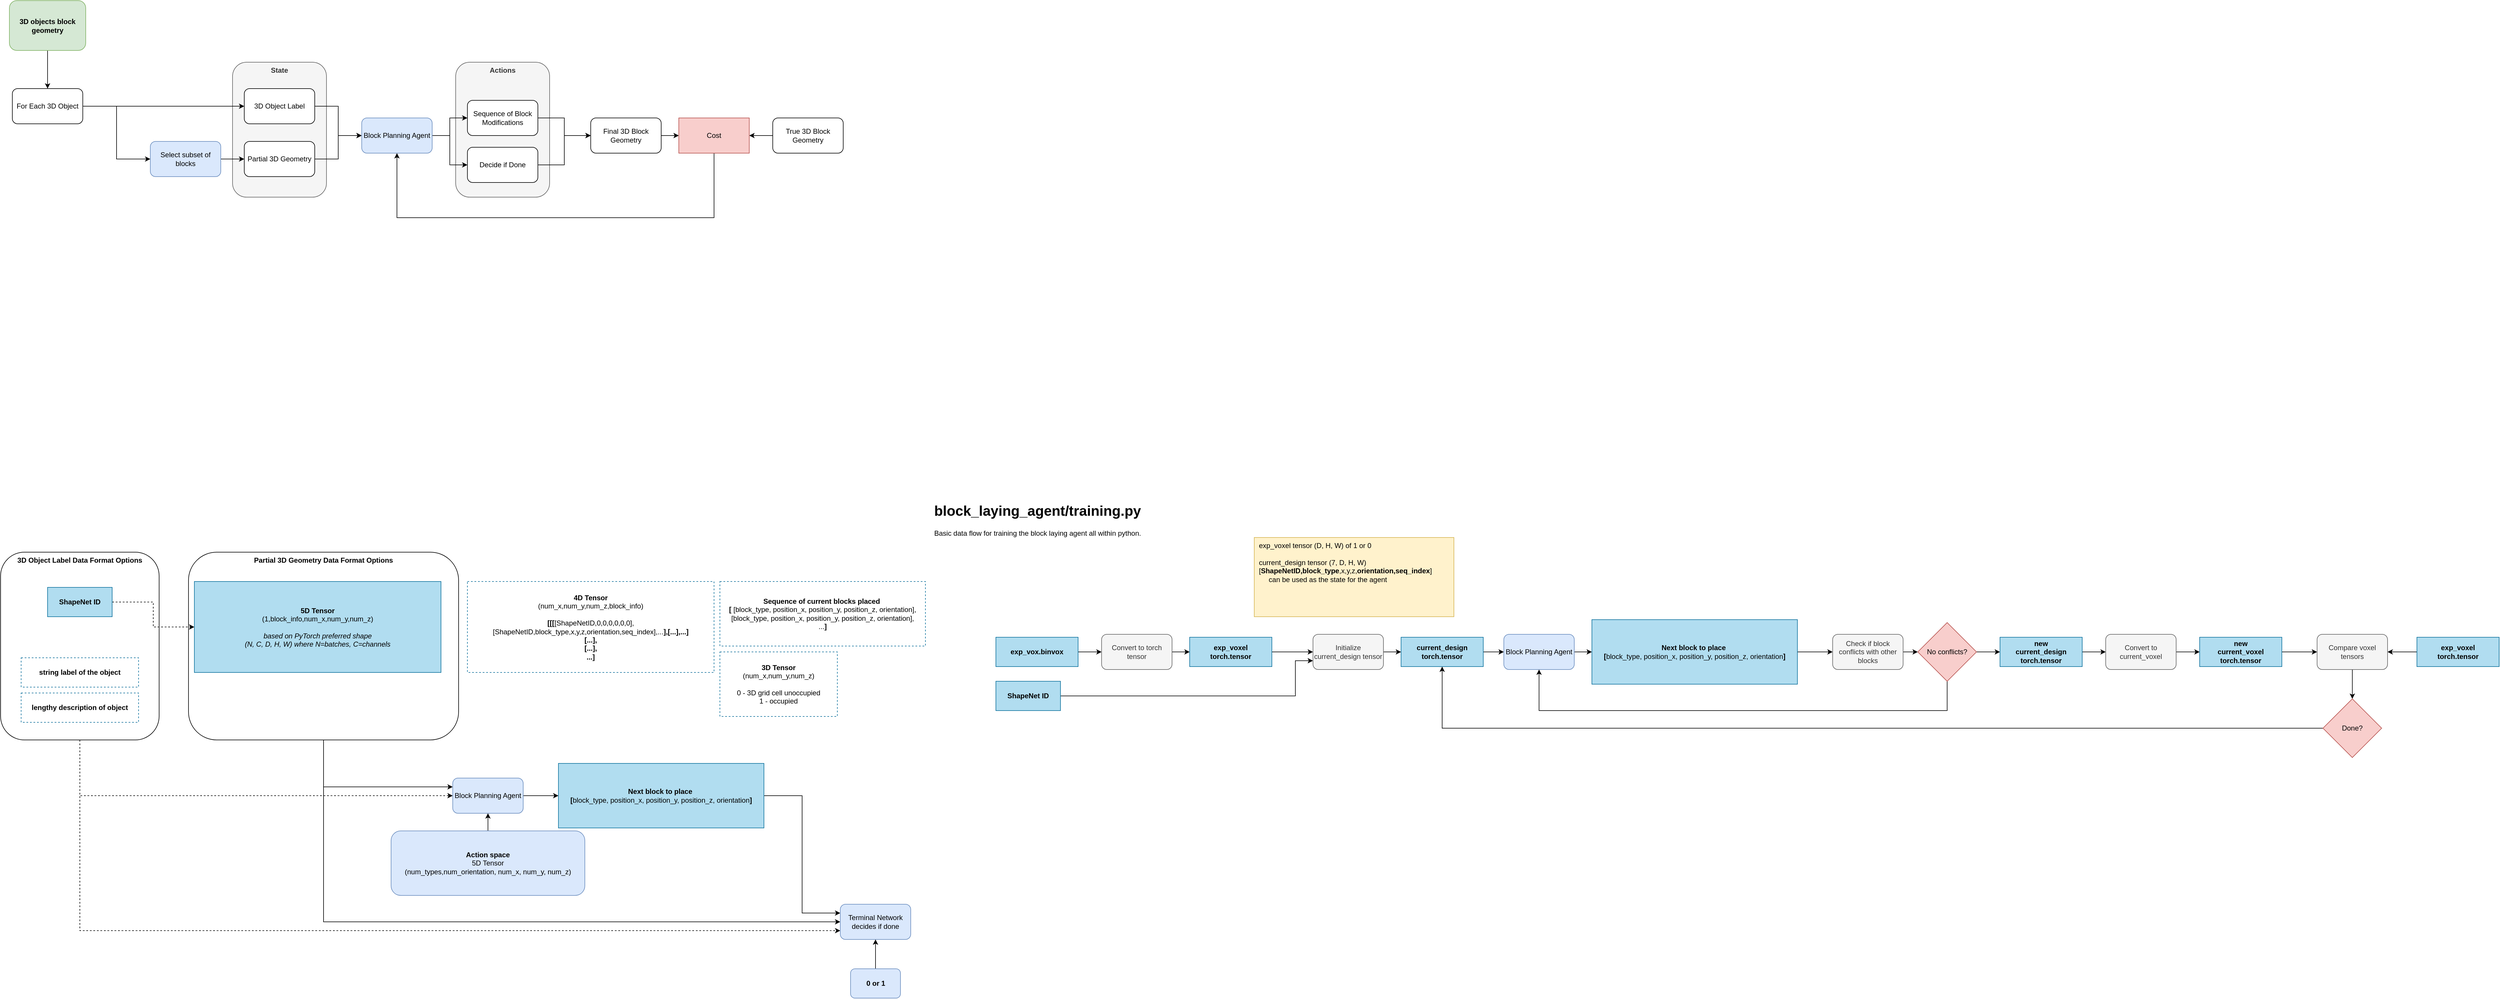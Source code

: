<mxfile version="20.7.4" type="device"><diagram id="EGjF2JkE2Qouqx4IitUG" name="Page-1"><mxGraphModel dx="2168" dy="2144" grid="1" gridSize="10" guides="1" tooltips="1" connect="1" arrows="1" fold="1" page="1" pageScale="1" pageWidth="1600" pageHeight="900" math="0" shadow="0"><root><mxCell id="0"/><mxCell id="1" parent="0"/><mxCell id="ZmiK0YBM-MFfKVnVQpeY-30" value="&lt;b&gt;Actions&lt;/b&gt;" style="rounded=1;whiteSpace=wrap;html=1;strokeColor=#666666;strokeWidth=1;fontFamily=Helvetica;fontSize=12;fontColor=#333333;fillColor=#f5f5f5;verticalAlign=top;" parent="1" vertex="1"><mxGeometry x="800" y="-735" width="160" height="230" as="geometry"/></mxCell><mxCell id="ZmiK0YBM-MFfKVnVQpeY-29" value="&lt;b&gt;State&lt;/b&gt;" style="rounded=1;whiteSpace=wrap;html=1;strokeColor=#666666;strokeWidth=1;fontFamily=Helvetica;fontSize=12;fontColor=#333333;fillColor=#f5f5f5;verticalAlign=top;" parent="1" vertex="1"><mxGeometry x="420" y="-735" width="160" height="230" as="geometry"/></mxCell><mxCell id="ZmiK0YBM-MFfKVnVQpeY-38" style="edgeStyle=orthogonalEdgeStyle;rounded=0;orthogonalLoop=1;jettySize=auto;html=1;entryX=0;entryY=0.25;entryDx=0;entryDy=0;exitX=0.5;exitY=1;exitDx=0;exitDy=0;" parent="1" source="ZmiK0YBM-MFfKVnVQpeY-27" target="ZmiK0YBM-MFfKVnVQpeY-35" edge="1"><mxGeometry relative="1" as="geometry"/></mxCell><mxCell id="ZmiK0YBM-MFfKVnVQpeY-41" style="edgeStyle=orthogonalEdgeStyle;rounded=0;orthogonalLoop=1;jettySize=auto;html=1;entryX=0;entryY=0.5;entryDx=0;entryDy=0;exitX=0.5;exitY=1;exitDx=0;exitDy=0;" parent="1" source="ZmiK0YBM-MFfKVnVQpeY-27" target="ZmiK0YBM-MFfKVnVQpeY-39" edge="1"><mxGeometry relative="1" as="geometry"/></mxCell><mxCell id="ZmiK0YBM-MFfKVnVQpeY-27" value="Partial 3D Geometry Data Format Options" style="rounded=1;whiteSpace=wrap;html=1;strokeColor=default;strokeWidth=1;fontFamily=Helvetica;fontSize=12;fontColor=default;fillColor=default;verticalAlign=top;fontStyle=1" parent="1" vertex="1"><mxGeometry x="345" y="100" width="460" height="320" as="geometry"/></mxCell><mxCell id="ZmiK0YBM-MFfKVnVQpeY-1" style="edgeStyle=orthogonalEdgeStyle;shape=connector;rounded=0;orthogonalLoop=1;jettySize=auto;html=1;labelBackgroundColor=default;strokeColor=default;fontFamily=Helvetica;fontSize=12;fontColor=default;endArrow=classic;" parent="1" source="ZmiK0YBM-MFfKVnVQpeY-2" target="ZmiK0YBM-MFfKVnVQpeY-7" edge="1"><mxGeometry relative="1" as="geometry"/></mxCell><mxCell id="ZmiK0YBM-MFfKVnVQpeY-2" value="3D Object Label" style="rounded=1;whiteSpace=wrap;html=1;strokeColor=default;strokeWidth=1;fontFamily=Helvetica;fontSize=12;fontColor=default;fillColor=default;" parent="1" vertex="1"><mxGeometry x="440" y="-690" width="120" height="60" as="geometry"/></mxCell><mxCell id="ZmiK0YBM-MFfKVnVQpeY-3" style="edgeStyle=orthogonalEdgeStyle;shape=connector;rounded=0;orthogonalLoop=1;jettySize=auto;html=1;entryX=0;entryY=0.5;entryDx=0;entryDy=0;labelBackgroundColor=default;strokeColor=default;fontFamily=Helvetica;fontSize=12;fontColor=default;endArrow=classic;" parent="1" source="ZmiK0YBM-MFfKVnVQpeY-4" target="ZmiK0YBM-MFfKVnVQpeY-7" edge="1"><mxGeometry relative="1" as="geometry"/></mxCell><mxCell id="ZmiK0YBM-MFfKVnVQpeY-4" value="Partial 3D Geometry" style="rounded=1;whiteSpace=wrap;html=1;strokeColor=default;strokeWidth=1;fontFamily=Helvetica;fontSize=12;fontColor=default;fillColor=default;" parent="1" vertex="1"><mxGeometry x="440" y="-600" width="120" height="60" as="geometry"/></mxCell><mxCell id="ZmiK0YBM-MFfKVnVQpeY-5" style="edgeStyle=orthogonalEdgeStyle;shape=connector;rounded=0;orthogonalLoop=1;jettySize=auto;html=1;entryX=0;entryY=0.5;entryDx=0;entryDy=0;labelBackgroundColor=default;strokeColor=default;fontFamily=Helvetica;fontSize=12;fontColor=default;endArrow=classic;" parent="1" source="ZmiK0YBM-MFfKVnVQpeY-7" target="ZmiK0YBM-MFfKVnVQpeY-15" edge="1"><mxGeometry relative="1" as="geometry"/></mxCell><mxCell id="ZmiK0YBM-MFfKVnVQpeY-6" style="edgeStyle=orthogonalEdgeStyle;shape=connector;rounded=0;orthogonalLoop=1;jettySize=auto;html=1;entryX=0;entryY=0.5;entryDx=0;entryDy=0;labelBackgroundColor=default;strokeColor=default;fontFamily=Helvetica;fontSize=12;fontColor=default;endArrow=classic;" parent="1" source="ZmiK0YBM-MFfKVnVQpeY-7" target="ZmiK0YBM-MFfKVnVQpeY-17" edge="1"><mxGeometry relative="1" as="geometry"/></mxCell><mxCell id="ZmiK0YBM-MFfKVnVQpeY-7" value="Block Planning Agent" style="rounded=1;whiteSpace=wrap;html=1;strokeColor=#6c8ebf;strokeWidth=1;fontFamily=Helvetica;fontSize=12;fillColor=#dae8fc;" parent="1" vertex="1"><mxGeometry x="640" y="-640" width="120" height="60" as="geometry"/></mxCell><mxCell id="ZmiK0YBM-MFfKVnVQpeY-8" style="edgeStyle=orthogonalEdgeStyle;shape=connector;rounded=0;orthogonalLoop=1;jettySize=auto;html=1;entryX=0;entryY=0.5;entryDx=0;entryDy=0;labelBackgroundColor=default;strokeColor=default;fontFamily=Helvetica;fontSize=12;fontColor=default;endArrow=classic;" parent="1" source="ZmiK0YBM-MFfKVnVQpeY-9" target="ZmiK0YBM-MFfKVnVQpeY-13" edge="1"><mxGeometry relative="1" as="geometry"/></mxCell><mxCell id="ZmiK0YBM-MFfKVnVQpeY-9" value="Final 3D Block Geometry" style="rounded=1;whiteSpace=wrap;html=1;strokeColor=default;strokeWidth=1;fontFamily=Helvetica;fontSize=12;fontColor=default;fillColor=default;" parent="1" vertex="1"><mxGeometry x="1030" y="-640" width="120" height="60" as="geometry"/></mxCell><mxCell id="ZmiK0YBM-MFfKVnVQpeY-10" style="edgeStyle=orthogonalEdgeStyle;shape=connector;rounded=0;orthogonalLoop=1;jettySize=auto;html=1;entryX=1;entryY=0.5;entryDx=0;entryDy=0;labelBackgroundColor=default;strokeColor=default;fontFamily=Helvetica;fontSize=12;fontColor=default;endArrow=classic;" parent="1" source="ZmiK0YBM-MFfKVnVQpeY-11" target="ZmiK0YBM-MFfKVnVQpeY-13" edge="1"><mxGeometry relative="1" as="geometry"/></mxCell><mxCell id="ZmiK0YBM-MFfKVnVQpeY-11" value="True 3D Block Geometry" style="rounded=1;whiteSpace=wrap;html=1;strokeColor=default;strokeWidth=1;fontFamily=Helvetica;fontSize=12;fontColor=default;fillColor=default;" parent="1" vertex="1"><mxGeometry x="1340" y="-640" width="120" height="60" as="geometry"/></mxCell><mxCell id="ZmiK0YBM-MFfKVnVQpeY-12" style="edgeStyle=orthogonalEdgeStyle;shape=connector;rounded=0;orthogonalLoop=1;jettySize=auto;html=1;entryX=0.5;entryY=1;entryDx=0;entryDy=0;labelBackgroundColor=default;strokeColor=default;fontFamily=Helvetica;fontSize=12;fontColor=default;endArrow=classic;" parent="1" source="ZmiK0YBM-MFfKVnVQpeY-13" target="ZmiK0YBM-MFfKVnVQpeY-7" edge="1"><mxGeometry relative="1" as="geometry"><Array as="points"><mxPoint x="1240" y="-470"/><mxPoint x="700" y="-470"/></Array></mxGeometry></mxCell><mxCell id="ZmiK0YBM-MFfKVnVQpeY-13" value="Cost" style="rounded=0;whiteSpace=wrap;html=1;strokeColor=#b85450;strokeWidth=1;fontFamily=Helvetica;fontSize=12;fillColor=#f8cecc;" parent="1" vertex="1"><mxGeometry x="1180" y="-640" width="120" height="60" as="geometry"/></mxCell><mxCell id="ZmiK0YBM-MFfKVnVQpeY-14" style="edgeStyle=orthogonalEdgeStyle;shape=connector;rounded=0;orthogonalLoop=1;jettySize=auto;html=1;entryX=0;entryY=0.5;entryDx=0;entryDy=0;labelBackgroundColor=default;strokeColor=default;fontFamily=Helvetica;fontSize=12;fontColor=default;endArrow=classic;" parent="1" source="ZmiK0YBM-MFfKVnVQpeY-15" target="ZmiK0YBM-MFfKVnVQpeY-9" edge="1"><mxGeometry relative="1" as="geometry"/></mxCell><mxCell id="ZmiK0YBM-MFfKVnVQpeY-15" value="Sequence of Block Modifications" style="rounded=1;whiteSpace=wrap;html=1;strokeColor=default;strokeWidth=1;fontFamily=Helvetica;fontSize=12;fontColor=default;fillColor=default;" parent="1" vertex="1"><mxGeometry x="820" y="-670" width="120" height="60" as="geometry"/></mxCell><mxCell id="ZmiK0YBM-MFfKVnVQpeY-16" style="edgeStyle=orthogonalEdgeStyle;shape=connector;rounded=0;orthogonalLoop=1;jettySize=auto;html=1;entryX=0;entryY=0.5;entryDx=0;entryDy=0;labelBackgroundColor=default;strokeColor=default;fontFamily=Helvetica;fontSize=12;fontColor=default;endArrow=classic;" parent="1" source="ZmiK0YBM-MFfKVnVQpeY-17" target="ZmiK0YBM-MFfKVnVQpeY-9" edge="1"><mxGeometry relative="1" as="geometry"/></mxCell><mxCell id="ZmiK0YBM-MFfKVnVQpeY-17" value="Decide if Done" style="rounded=1;whiteSpace=wrap;html=1;strokeColor=default;strokeWidth=1;fontFamily=Helvetica;fontSize=12;fontColor=default;fillColor=default;" parent="1" vertex="1"><mxGeometry x="820" y="-590" width="120" height="60" as="geometry"/></mxCell><mxCell id="ZmiK0YBM-MFfKVnVQpeY-18" style="edgeStyle=orthogonalEdgeStyle;shape=connector;rounded=0;orthogonalLoop=1;jettySize=auto;html=1;labelBackgroundColor=default;strokeColor=default;fontFamily=Helvetica;fontSize=12;fontColor=default;endArrow=classic;" parent="1" source="ZmiK0YBM-MFfKVnVQpeY-19" target="ZmiK0YBM-MFfKVnVQpeY-24" edge="1"><mxGeometry relative="1" as="geometry"/></mxCell><mxCell id="ZmiK0YBM-MFfKVnVQpeY-19" value="3D objects block geometry" style="rounded=1;whiteSpace=wrap;html=1;verticalAlign=middle;fontStyle=1;fillColor=#d5e8d4;strokeColor=#82b366;" parent="1" vertex="1"><mxGeometry x="40" y="-840" width="130" height="85" as="geometry"/></mxCell><mxCell id="ZmiK0YBM-MFfKVnVQpeY-20" style="edgeStyle=orthogonalEdgeStyle;shape=connector;rounded=0;orthogonalLoop=1;jettySize=auto;html=1;labelBackgroundColor=default;strokeColor=default;fontFamily=Helvetica;fontSize=12;fontColor=default;endArrow=classic;" parent="1" source="ZmiK0YBM-MFfKVnVQpeY-21" target="ZmiK0YBM-MFfKVnVQpeY-4" edge="1"><mxGeometry relative="1" as="geometry"/></mxCell><mxCell id="ZmiK0YBM-MFfKVnVQpeY-21" value="Select subset of blocks" style="rounded=1;whiteSpace=wrap;html=1;strokeColor=#6c8ebf;strokeWidth=1;fontFamily=Helvetica;fontSize=12;fillColor=#dae8fc;" parent="1" vertex="1"><mxGeometry x="280" y="-600" width="120" height="60" as="geometry"/></mxCell><mxCell id="ZmiK0YBM-MFfKVnVQpeY-22" style="edgeStyle=orthogonalEdgeStyle;shape=connector;rounded=0;orthogonalLoop=1;jettySize=auto;html=1;labelBackgroundColor=default;strokeColor=default;fontFamily=Helvetica;fontSize=12;fontColor=default;endArrow=classic;" parent="1" source="ZmiK0YBM-MFfKVnVQpeY-24" target="ZmiK0YBM-MFfKVnVQpeY-2" edge="1"><mxGeometry relative="1" as="geometry"/></mxCell><mxCell id="ZmiK0YBM-MFfKVnVQpeY-23" style="edgeStyle=orthogonalEdgeStyle;shape=connector;rounded=0;orthogonalLoop=1;jettySize=auto;html=1;entryX=0;entryY=0.5;entryDx=0;entryDy=0;labelBackgroundColor=default;strokeColor=default;fontFamily=Helvetica;fontSize=12;fontColor=default;endArrow=classic;" parent="1" source="ZmiK0YBM-MFfKVnVQpeY-24" target="ZmiK0YBM-MFfKVnVQpeY-21" edge="1"><mxGeometry relative="1" as="geometry"/></mxCell><mxCell id="ZmiK0YBM-MFfKVnVQpeY-24" value="For Each 3D Object" style="rounded=1;whiteSpace=wrap;html=1;strokeColor=default;strokeWidth=1;fontFamily=Helvetica;fontSize=12;fontColor=default;fillColor=default;" parent="1" vertex="1"><mxGeometry x="45" y="-690" width="120" height="60" as="geometry"/></mxCell><mxCell id="ZmiK0YBM-MFfKVnVQpeY-26" value="&lt;b&gt;3D Tensor&lt;br&gt;&lt;/b&gt;(num_x,num_y,num_z)&lt;br&gt;&lt;br&gt;0 - 3D grid cell unoccupied&lt;br&gt;1 - occupied" style="whiteSpace=wrap;html=1;fillColor=none;strokeColor=#10739e;fontStyle=0;dashed=1;" parent="1" vertex="1"><mxGeometry x="1250" y="270" width="200" height="110" as="geometry"/></mxCell><mxCell id="ZmiK0YBM-MFfKVnVQpeY-28" value="&lt;b&gt;Sequence of current blocks placed&lt;/b&gt;&amp;nbsp;&lt;br&gt;&lt;b&gt;[&lt;/b&gt; [block_type, position_x, position_y, position_z, orientation],&lt;br&gt;[block_type, position_x, position_y, position_z, orientation],&lt;br&gt;...&lt;b&gt;]&lt;/b&gt;" style="whiteSpace=wrap;html=1;fillColor=none;strokeColor=#10739e;fontStyle=0;dashed=1;" parent="1" vertex="1"><mxGeometry x="1250" y="150" width="350" height="110" as="geometry"/></mxCell><mxCell id="ZmiK0YBM-MFfKVnVQpeY-37" style="edgeStyle=orthogonalEdgeStyle;rounded=0;orthogonalLoop=1;jettySize=auto;html=1;entryX=0;entryY=0.5;entryDx=0;entryDy=0;exitX=0.5;exitY=1;exitDx=0;exitDy=0;dashed=1;" parent="1" source="ZmiK0YBM-MFfKVnVQpeY-31" target="ZmiK0YBM-MFfKVnVQpeY-35" edge="1"><mxGeometry relative="1" as="geometry"/></mxCell><mxCell id="ZmiK0YBM-MFfKVnVQpeY-42" style="edgeStyle=orthogonalEdgeStyle;rounded=0;orthogonalLoop=1;jettySize=auto;html=1;entryX=0;entryY=0.75;entryDx=0;entryDy=0;exitX=0.5;exitY=1;exitDx=0;exitDy=0;dashed=1;" parent="1" source="ZmiK0YBM-MFfKVnVQpeY-31" target="ZmiK0YBM-MFfKVnVQpeY-39" edge="1"><mxGeometry relative="1" as="geometry"/></mxCell><mxCell id="ZmiK0YBM-MFfKVnVQpeY-31" value="3D Object Label Data Format Options" style="rounded=1;whiteSpace=wrap;html=1;strokeColor=default;strokeWidth=1;fontFamily=Helvetica;fontSize=12;fontColor=default;fillColor=default;verticalAlign=top;fontStyle=1" parent="1" vertex="1"><mxGeometry x="25" y="100" width="270" height="320" as="geometry"/></mxCell><mxCell id="ZmiK0YBM-MFfKVnVQpeY-52" style="edgeStyle=orthogonalEdgeStyle;rounded=0;orthogonalLoop=1;jettySize=auto;html=1;dashed=1;" parent="1" source="ZmiK0YBM-MFfKVnVQpeY-32" target="ZmiK0YBM-MFfKVnVQpeY-49" edge="1"><mxGeometry relative="1" as="geometry"/></mxCell><mxCell id="ZmiK0YBM-MFfKVnVQpeY-32" value="&lt;b&gt;ShapeNet ID&lt;/b&gt;" style="whiteSpace=wrap;html=1;fillColor=#b1ddf0;strokeColor=#10739e;fontStyle=0" parent="1" vertex="1"><mxGeometry x="105" y="160" width="110" height="50" as="geometry"/></mxCell><mxCell id="ZmiK0YBM-MFfKVnVQpeY-33" value="&lt;b&gt;string label of the object&lt;/b&gt;" style="whiteSpace=wrap;html=1;fillColor=none;strokeColor=#10739e;fontStyle=0;dashed=1;" parent="1" vertex="1"><mxGeometry x="60" y="280" width="200" height="50" as="geometry"/></mxCell><mxCell id="ZmiK0YBM-MFfKVnVQpeY-34" value="&lt;b&gt;lengthy description of object&lt;/b&gt;" style="whiteSpace=wrap;html=1;fillColor=none;strokeColor=#10739e;fontStyle=0;dashed=1;" parent="1" vertex="1"><mxGeometry x="60" y="340" width="200" height="50" as="geometry"/></mxCell><mxCell id="ZmiK0YBM-MFfKVnVQpeY-40" style="edgeStyle=orthogonalEdgeStyle;rounded=0;orthogonalLoop=1;jettySize=auto;html=1;entryX=0;entryY=0.5;entryDx=0;entryDy=0;" parent="1" source="ZmiK0YBM-MFfKVnVQpeY-35" target="ZmiK0YBM-MFfKVnVQpeY-36" edge="1"><mxGeometry relative="1" as="geometry"/></mxCell><mxCell id="ZmiK0YBM-MFfKVnVQpeY-35" value="Block Planning Agent" style="rounded=1;whiteSpace=wrap;html=1;strokeColor=#6c8ebf;strokeWidth=1;fontFamily=Helvetica;fontSize=12;fillColor=#dae8fc;" parent="1" vertex="1"><mxGeometry x="795" y="485" width="120" height="60" as="geometry"/></mxCell><mxCell id="ZmiK0YBM-MFfKVnVQpeY-43" style="edgeStyle=orthogonalEdgeStyle;rounded=0;orthogonalLoop=1;jettySize=auto;html=1;entryX=0;entryY=0.25;entryDx=0;entryDy=0;" parent="1" source="ZmiK0YBM-MFfKVnVQpeY-36" target="ZmiK0YBM-MFfKVnVQpeY-39" edge="1"><mxGeometry relative="1" as="geometry"/></mxCell><mxCell id="ZmiK0YBM-MFfKVnVQpeY-36" value="&lt;b&gt;Next block to place&lt;/b&gt;&amp;nbsp;&lt;br&gt;&lt;b&gt;[&lt;/b&gt;block_type, position_x, position_y, position_z, orientation&lt;b&gt;]&lt;/b&gt;" style="whiteSpace=wrap;html=1;fillColor=#b1ddf0;strokeColor=#10739e;fontStyle=0" parent="1" vertex="1"><mxGeometry x="975" y="460" width="350" height="110" as="geometry"/></mxCell><mxCell id="ZmiK0YBM-MFfKVnVQpeY-39" value="Terminal Network&lt;br&gt;decides if done" style="rounded=1;whiteSpace=wrap;html=1;strokeColor=#6c8ebf;strokeWidth=1;fontFamily=Helvetica;fontSize=12;fillColor=#dae8fc;" parent="1" vertex="1"><mxGeometry x="1455" y="700" width="120" height="60" as="geometry"/></mxCell><mxCell id="ZmiK0YBM-MFfKVnVQpeY-46" style="edgeStyle=orthogonalEdgeStyle;rounded=0;orthogonalLoop=1;jettySize=auto;html=1;entryX=0.5;entryY=1;entryDx=0;entryDy=0;" parent="1" source="ZmiK0YBM-MFfKVnVQpeY-45" target="ZmiK0YBM-MFfKVnVQpeY-35" edge="1"><mxGeometry relative="1" as="geometry"/></mxCell><mxCell id="ZmiK0YBM-MFfKVnVQpeY-45" value="Action space&lt;br&gt;&lt;span style=&quot;font-weight: normal;&quot;&gt;5D Tensor&lt;br&gt;(num_types,&lt;/span&gt;&lt;span style=&quot;font-weight: 400;&quot;&gt;num_orientation,&amp;nbsp;&lt;/span&gt;&lt;span style=&quot;font-weight: normal;&quot;&gt;num_x, num_y, num_z)&lt;/span&gt;" style="rounded=1;whiteSpace=wrap;html=1;fillColor=#dae8fc;strokeColor=#6c8ebf;fontStyle=1" parent="1" vertex="1"><mxGeometry x="690" y="575" width="330" height="110" as="geometry"/></mxCell><mxCell id="ZmiK0YBM-MFfKVnVQpeY-48" style="edgeStyle=orthogonalEdgeStyle;rounded=0;orthogonalLoop=1;jettySize=auto;html=1;entryX=0.5;entryY=1;entryDx=0;entryDy=0;" parent="1" source="ZmiK0YBM-MFfKVnVQpeY-47" target="ZmiK0YBM-MFfKVnVQpeY-39" edge="1"><mxGeometry relative="1" as="geometry"/></mxCell><mxCell id="ZmiK0YBM-MFfKVnVQpeY-47" value="0 or 1" style="rounded=1;whiteSpace=wrap;html=1;fillColor=#dae8fc;strokeColor=#6c8ebf;fontStyle=1" parent="1" vertex="1"><mxGeometry x="1472.5" y="810" width="85" height="50" as="geometry"/></mxCell><mxCell id="ZmiK0YBM-MFfKVnVQpeY-49" value="&lt;b style=&quot;border-color: var(--border-color);&quot;&gt;5D Tensor&lt;br style=&quot;border-color: var(--border-color);&quot;&gt;&lt;/b&gt;(1,block_info,num_x,num_y,num_z)&lt;br&gt;&lt;br&gt;&lt;i&gt;based on PyTorch preferred shape&lt;br&gt;(N, C, D, H, W) where N=batches, C=channels&lt;/i&gt;" style="whiteSpace=wrap;html=1;fillColor=#b1ddf0;strokeColor=#10739e;fontStyle=0" parent="1" vertex="1"><mxGeometry x="355" y="150" width="420" height="155" as="geometry"/></mxCell><mxCell id="A_3TtfuufTt2yzlNx-zK-1" value="&lt;b style=&quot;border-color: var(--border-color);&quot;&gt;4D Tensor&lt;br style=&quot;border-color: var(--border-color);&quot;&gt;&lt;/b&gt;(num_x,num_y,num_z,block_info)&lt;br&gt;&lt;b&gt;&lt;br&gt;[[[&lt;/b&gt;[ShapeNetID,0,0,0,0,0,0],[ShapeNetID,block_type,x,y,z,orientation,seq_index],...&lt;b&gt;],[...],...]&lt;br&gt;[...],&lt;br&gt;[...],&lt;br&gt;...]&lt;/b&gt;" style="whiteSpace=wrap;html=1;fillColor=none;strokeColor=#10739e;fontStyle=0;dashed=1;" parent="1" vertex="1"><mxGeometry x="820" y="150" width="420" height="155" as="geometry"/></mxCell><mxCell id="5hoe5Cya4f4Q9XEgtZuJ-38" style="edgeStyle=orthogonalEdgeStyle;rounded=0;orthogonalLoop=1;jettySize=auto;html=1;entryX=0;entryY=0.75;entryDx=0;entryDy=0;" edge="1" parent="1" source="5hoe5Cya4f4Q9XEgtZuJ-1" target="5hoe5Cya4f4Q9XEgtZuJ-36"><mxGeometry relative="1" as="geometry"><mxPoint x="2290" y="410" as="targetPoint"/><Array as="points"><mxPoint x="2230" y="345"/><mxPoint x="2230" y="285"/></Array></mxGeometry></mxCell><mxCell id="5hoe5Cya4f4Q9XEgtZuJ-1" value="&lt;b&gt;ShapeNet ID&lt;/b&gt;" style="whiteSpace=wrap;html=1;fillColor=#b1ddf0;strokeColor=#10739e;fontStyle=0" vertex="1" parent="1"><mxGeometry x="1720" y="320" width="110" height="50" as="geometry"/></mxCell><mxCell id="5hoe5Cya4f4Q9XEgtZuJ-34" style="edgeStyle=orthogonalEdgeStyle;rounded=0;orthogonalLoop=1;jettySize=auto;html=1;entryX=0;entryY=0.5;entryDx=0;entryDy=0;" edge="1" parent="1" source="5hoe5Cya4f4Q9XEgtZuJ-3" target="5hoe5Cya4f4Q9XEgtZuJ-31"><mxGeometry relative="1" as="geometry"/></mxCell><mxCell id="5hoe5Cya4f4Q9XEgtZuJ-3" value="&lt;b&gt;exp_vox.binvox&lt;/b&gt;" style="whiteSpace=wrap;html=1;fillColor=#b1ddf0;strokeColor=#10739e;fontStyle=0" vertex="1" parent="1"><mxGeometry x="1720" y="245" width="140" height="50" as="geometry"/></mxCell><mxCell id="5hoe5Cya4f4Q9XEgtZuJ-26" style="edgeStyle=orthogonalEdgeStyle;rounded=0;orthogonalLoop=1;jettySize=auto;html=1;entryX=1;entryY=0.5;entryDx=0;entryDy=0;" edge="1" parent="1" source="5hoe5Cya4f4Q9XEgtZuJ-4" target="5hoe5Cya4f4Q9XEgtZuJ-24"><mxGeometry relative="1" as="geometry"/></mxCell><mxCell id="5hoe5Cya4f4Q9XEgtZuJ-4" value="&lt;b&gt;exp_voxel&lt;br&gt;torch.tensor&lt;br&gt;&lt;/b&gt;" style="whiteSpace=wrap;html=1;fillColor=#b1ddf0;strokeColor=#10739e;fontStyle=0" vertex="1" parent="1"><mxGeometry x="4140" y="245" width="140" height="50" as="geometry"/></mxCell><mxCell id="5hoe5Cya4f4Q9XEgtZuJ-14" style="edgeStyle=orthogonalEdgeStyle;rounded=0;orthogonalLoop=1;jettySize=auto;html=1;entryX=0;entryY=0.5;entryDx=0;entryDy=0;" edge="1" parent="1" source="5hoe5Cya4f4Q9XEgtZuJ-5" target="5hoe5Cya4f4Q9XEgtZuJ-6"><mxGeometry relative="1" as="geometry"><mxPoint x="2765" y="270" as="targetPoint"/></mxGeometry></mxCell><mxCell id="5hoe5Cya4f4Q9XEgtZuJ-5" value="Block Planning Agent" style="rounded=1;whiteSpace=wrap;html=1;strokeColor=#6c8ebf;strokeWidth=1;fontFamily=Helvetica;fontSize=12;fillColor=#dae8fc;" vertex="1" parent="1"><mxGeometry x="2585" y="240" width="120" height="60" as="geometry"/></mxCell><mxCell id="5hoe5Cya4f4Q9XEgtZuJ-12" style="edgeStyle=orthogonalEdgeStyle;rounded=0;orthogonalLoop=1;jettySize=auto;html=1;entryX=0;entryY=0.5;entryDx=0;entryDy=0;exitX=1;exitY=0.5;exitDx=0;exitDy=0;" edge="1" parent="1" source="5hoe5Cya4f4Q9XEgtZuJ-6" target="5hoe5Cya4f4Q9XEgtZuJ-9"><mxGeometry relative="1" as="geometry"><mxPoint x="3115" y="270" as="sourcePoint"/></mxGeometry></mxCell><mxCell id="5hoe5Cya4f4Q9XEgtZuJ-6" value="&lt;b&gt;Next block to place&lt;/b&gt;&amp;nbsp;&lt;br&gt;&lt;b&gt;[&lt;/b&gt;block_type, position_x, position_y, position_z, orientation&lt;b&gt;]&lt;/b&gt;" style="whiteSpace=wrap;html=1;fillColor=#b1ddf0;strokeColor=#10739e;fontStyle=0" vertex="1" parent="1"><mxGeometry x="2735" y="215" width="350" height="110" as="geometry"/></mxCell><mxCell id="5hoe5Cya4f4Q9XEgtZuJ-28" style="edgeStyle=orthogonalEdgeStyle;rounded=0;orthogonalLoop=1;jettySize=auto;html=1;entryX=0;entryY=0.5;entryDx=0;entryDy=0;" edge="1" parent="1" source="5hoe5Cya4f4Q9XEgtZuJ-7" target="5hoe5Cya4f4Q9XEgtZuJ-5"><mxGeometry relative="1" as="geometry"/></mxCell><mxCell id="5hoe5Cya4f4Q9XEgtZuJ-7" value="&lt;b&gt;current_design&lt;br&gt;torch.tensor&lt;br&gt;&lt;/b&gt;" style="whiteSpace=wrap;html=1;fillColor=#b1ddf0;strokeColor=#10739e;fontStyle=0" vertex="1" parent="1"><mxGeometry x="2410" y="245" width="140" height="50" as="geometry"/></mxCell><mxCell id="5hoe5Cya4f4Q9XEgtZuJ-13" style="edgeStyle=orthogonalEdgeStyle;rounded=0;orthogonalLoop=1;jettySize=auto;html=1;entryX=0;entryY=0.5;entryDx=0;entryDy=0;" edge="1" parent="1" source="5hoe5Cya4f4Q9XEgtZuJ-9" target="5hoe5Cya4f4Q9XEgtZuJ-10"><mxGeometry relative="1" as="geometry"/></mxCell><mxCell id="5hoe5Cya4f4Q9XEgtZuJ-9" value="Check if block conflicts with other blocks" style="rounded=1;whiteSpace=wrap;html=1;strokeColor=#666666;strokeWidth=1;fontFamily=Helvetica;fontSize=12;fillColor=#f5f5f5;fontColor=#333333;" vertex="1" parent="1"><mxGeometry x="3145" y="240" width="120" height="60" as="geometry"/></mxCell><mxCell id="5hoe5Cya4f4Q9XEgtZuJ-11" style="edgeStyle=orthogonalEdgeStyle;rounded=0;orthogonalLoop=1;jettySize=auto;html=1;entryX=0.5;entryY=1;entryDx=0;entryDy=0;exitX=0.5;exitY=1;exitDx=0;exitDy=0;" edge="1" parent="1" source="5hoe5Cya4f4Q9XEgtZuJ-10" target="5hoe5Cya4f4Q9XEgtZuJ-5"><mxGeometry relative="1" as="geometry"><Array as="points"><mxPoint x="3340" y="370"/><mxPoint x="2645" y="370"/></Array></mxGeometry></mxCell><mxCell id="5hoe5Cya4f4Q9XEgtZuJ-18" style="edgeStyle=orthogonalEdgeStyle;rounded=0;orthogonalLoop=1;jettySize=auto;html=1;entryX=0;entryY=0.5;entryDx=0;entryDy=0;" edge="1" parent="1" source="5hoe5Cya4f4Q9XEgtZuJ-10" target="5hoe5Cya4f4Q9XEgtZuJ-19"><mxGeometry relative="1" as="geometry"/></mxCell><mxCell id="5hoe5Cya4f4Q9XEgtZuJ-10" value="No conflicts?" style="rhombus;whiteSpace=wrap;html=1;fillColor=#f8cecc;strokeColor=#b85450;" vertex="1" parent="1"><mxGeometry x="3290" y="220" width="100" height="100" as="geometry"/></mxCell><mxCell id="5hoe5Cya4f4Q9XEgtZuJ-16" value="&lt;span style=&quot;text-align: center;&quot;&gt;exp_voxel tensor (D, H, W) of 1 or 0&lt;br&gt;&lt;br&gt;current_design tensor (7, D, H, W)&lt;br&gt;[&lt;b&gt;ShapeNetID,block_type&lt;/b&gt;,x,y,z,&lt;b&gt;orientation,seq_index&lt;/b&gt;]&lt;br&gt;&amp;nbsp; &amp;nbsp; &amp;nbsp;can be used as the state for the agent&lt;br&gt;&lt;/span&gt;" style="rounded=0;whiteSpace=wrap;html=1;fillColor=#fff2cc;strokeColor=#d6b656;align=left;verticalAlign=top;spacingLeft=6;" vertex="1" parent="1"><mxGeometry x="2160" y="75" width="340" height="135" as="geometry"/></mxCell><mxCell id="5hoe5Cya4f4Q9XEgtZuJ-22" style="edgeStyle=orthogonalEdgeStyle;rounded=0;orthogonalLoop=1;jettySize=auto;html=1;entryX=0;entryY=0.5;entryDx=0;entryDy=0;" edge="1" parent="1" source="5hoe5Cya4f4Q9XEgtZuJ-17" target="5hoe5Cya4f4Q9XEgtZuJ-21"><mxGeometry relative="1" as="geometry"/></mxCell><mxCell id="5hoe5Cya4f4Q9XEgtZuJ-17" value="Convert to current_voxel" style="rounded=1;whiteSpace=wrap;html=1;strokeColor=#666666;strokeWidth=1;fontFamily=Helvetica;fontSize=12;fillColor=#f5f5f5;fontColor=#333333;" vertex="1" parent="1"><mxGeometry x="3610" y="240" width="120" height="60" as="geometry"/></mxCell><mxCell id="5hoe5Cya4f4Q9XEgtZuJ-20" style="edgeStyle=orthogonalEdgeStyle;rounded=0;orthogonalLoop=1;jettySize=auto;html=1;entryX=0;entryY=0.5;entryDx=0;entryDy=0;" edge="1" parent="1" source="5hoe5Cya4f4Q9XEgtZuJ-19" target="5hoe5Cya4f4Q9XEgtZuJ-17"><mxGeometry relative="1" as="geometry"/></mxCell><mxCell id="5hoe5Cya4f4Q9XEgtZuJ-19" value="&lt;b&gt;new&lt;br&gt;current_design&lt;br&gt;torch.tensor&lt;br&gt;&lt;/b&gt;" style="whiteSpace=wrap;html=1;fillColor=#b1ddf0;strokeColor=#10739e;fontStyle=0" vertex="1" parent="1"><mxGeometry x="3430" y="245" width="140" height="50" as="geometry"/></mxCell><mxCell id="5hoe5Cya4f4Q9XEgtZuJ-25" style="edgeStyle=orthogonalEdgeStyle;rounded=0;orthogonalLoop=1;jettySize=auto;html=1;entryX=0;entryY=0.5;entryDx=0;entryDy=0;" edge="1" parent="1" source="5hoe5Cya4f4Q9XEgtZuJ-21" target="5hoe5Cya4f4Q9XEgtZuJ-24"><mxGeometry relative="1" as="geometry"/></mxCell><mxCell id="5hoe5Cya4f4Q9XEgtZuJ-21" value="&lt;b&gt;new&lt;br&gt;current_voxel&lt;br&gt;torch.tensor&lt;br&gt;&lt;/b&gt;" style="whiteSpace=wrap;html=1;fillColor=#b1ddf0;strokeColor=#10739e;fontStyle=0" vertex="1" parent="1"><mxGeometry x="3770" y="245" width="140" height="50" as="geometry"/></mxCell><mxCell id="5hoe5Cya4f4Q9XEgtZuJ-30" style="edgeStyle=orthogonalEdgeStyle;rounded=0;orthogonalLoop=1;jettySize=auto;html=1;entryX=0.5;entryY=0;entryDx=0;entryDy=0;" edge="1" parent="1" source="5hoe5Cya4f4Q9XEgtZuJ-24" target="5hoe5Cya4f4Q9XEgtZuJ-27"><mxGeometry relative="1" as="geometry"/></mxCell><mxCell id="5hoe5Cya4f4Q9XEgtZuJ-24" value="Compare voxel tensors" style="rounded=1;whiteSpace=wrap;html=1;strokeColor=#666666;strokeWidth=1;fontFamily=Helvetica;fontSize=12;fillColor=#f5f5f5;fontColor=#333333;" vertex="1" parent="1"><mxGeometry x="3970" y="240" width="120" height="60" as="geometry"/></mxCell><mxCell id="5hoe5Cya4f4Q9XEgtZuJ-29" style="edgeStyle=orthogonalEdgeStyle;rounded=0;orthogonalLoop=1;jettySize=auto;html=1;entryX=0.5;entryY=1;entryDx=0;entryDy=0;" edge="1" parent="1" source="5hoe5Cya4f4Q9XEgtZuJ-27" target="5hoe5Cya4f4Q9XEgtZuJ-7"><mxGeometry relative="1" as="geometry"/></mxCell><mxCell id="5hoe5Cya4f4Q9XEgtZuJ-27" value="Done?" style="rhombus;whiteSpace=wrap;html=1;fillColor=#f8cecc;strokeColor=#b85450;" vertex="1" parent="1"><mxGeometry x="3980" y="350" width="100" height="100" as="geometry"/></mxCell><mxCell id="5hoe5Cya4f4Q9XEgtZuJ-35" style="edgeStyle=orthogonalEdgeStyle;rounded=0;orthogonalLoop=1;jettySize=auto;html=1;entryX=0;entryY=0.5;entryDx=0;entryDy=0;" edge="1" parent="1" source="5hoe5Cya4f4Q9XEgtZuJ-31" target="5hoe5Cya4f4Q9XEgtZuJ-32"><mxGeometry relative="1" as="geometry"/></mxCell><mxCell id="5hoe5Cya4f4Q9XEgtZuJ-31" value="Convert to torch tensor" style="rounded=1;whiteSpace=wrap;html=1;strokeColor=#666666;strokeWidth=1;fontFamily=Helvetica;fontSize=12;fillColor=#f5f5f5;fontColor=#333333;" vertex="1" parent="1"><mxGeometry x="1900" y="240" width="120" height="60" as="geometry"/></mxCell><mxCell id="5hoe5Cya4f4Q9XEgtZuJ-37" style="edgeStyle=orthogonalEdgeStyle;rounded=0;orthogonalLoop=1;jettySize=auto;html=1;entryX=0;entryY=0.5;entryDx=0;entryDy=0;" edge="1" parent="1" source="5hoe5Cya4f4Q9XEgtZuJ-32" target="5hoe5Cya4f4Q9XEgtZuJ-36"><mxGeometry relative="1" as="geometry"/></mxCell><mxCell id="5hoe5Cya4f4Q9XEgtZuJ-32" value="&lt;b&gt;exp_voxel&lt;br&gt;torch.tensor&lt;br&gt;&lt;/b&gt;" style="whiteSpace=wrap;html=1;fillColor=#b1ddf0;strokeColor=#10739e;fontStyle=0" vertex="1" parent="1"><mxGeometry x="2050" y="245" width="140" height="50" as="geometry"/></mxCell><mxCell id="5hoe5Cya4f4Q9XEgtZuJ-39" style="edgeStyle=orthogonalEdgeStyle;rounded=0;orthogonalLoop=1;jettySize=auto;html=1;entryX=0;entryY=0.5;entryDx=0;entryDy=0;" edge="1" parent="1" source="5hoe5Cya4f4Q9XEgtZuJ-36" target="5hoe5Cya4f4Q9XEgtZuJ-7"><mxGeometry relative="1" as="geometry"/></mxCell><mxCell id="5hoe5Cya4f4Q9XEgtZuJ-36" value="Initialize current_design tensor" style="rounded=1;whiteSpace=wrap;html=1;strokeColor=#666666;strokeWidth=1;fontFamily=Helvetica;fontSize=12;fillColor=#f5f5f5;fontColor=#333333;" vertex="1" parent="1"><mxGeometry x="2260" y="240" width="120" height="60" as="geometry"/></mxCell><mxCell id="5hoe5Cya4f4Q9XEgtZuJ-40" value="&lt;h1&gt;block_laying_agent/training.py&lt;/h1&gt;&lt;p&gt;Basic data flow for training the block laying agent all within python.&lt;/p&gt;" style="text;html=1;strokeColor=none;fillColor=none;spacing=5;spacingTop=-20;whiteSpace=wrap;overflow=hidden;rounded=0;" vertex="1" parent="1"><mxGeometry x="1610" y="10" width="380" height="120" as="geometry"/></mxCell></root></mxGraphModel></diagram></mxfile>